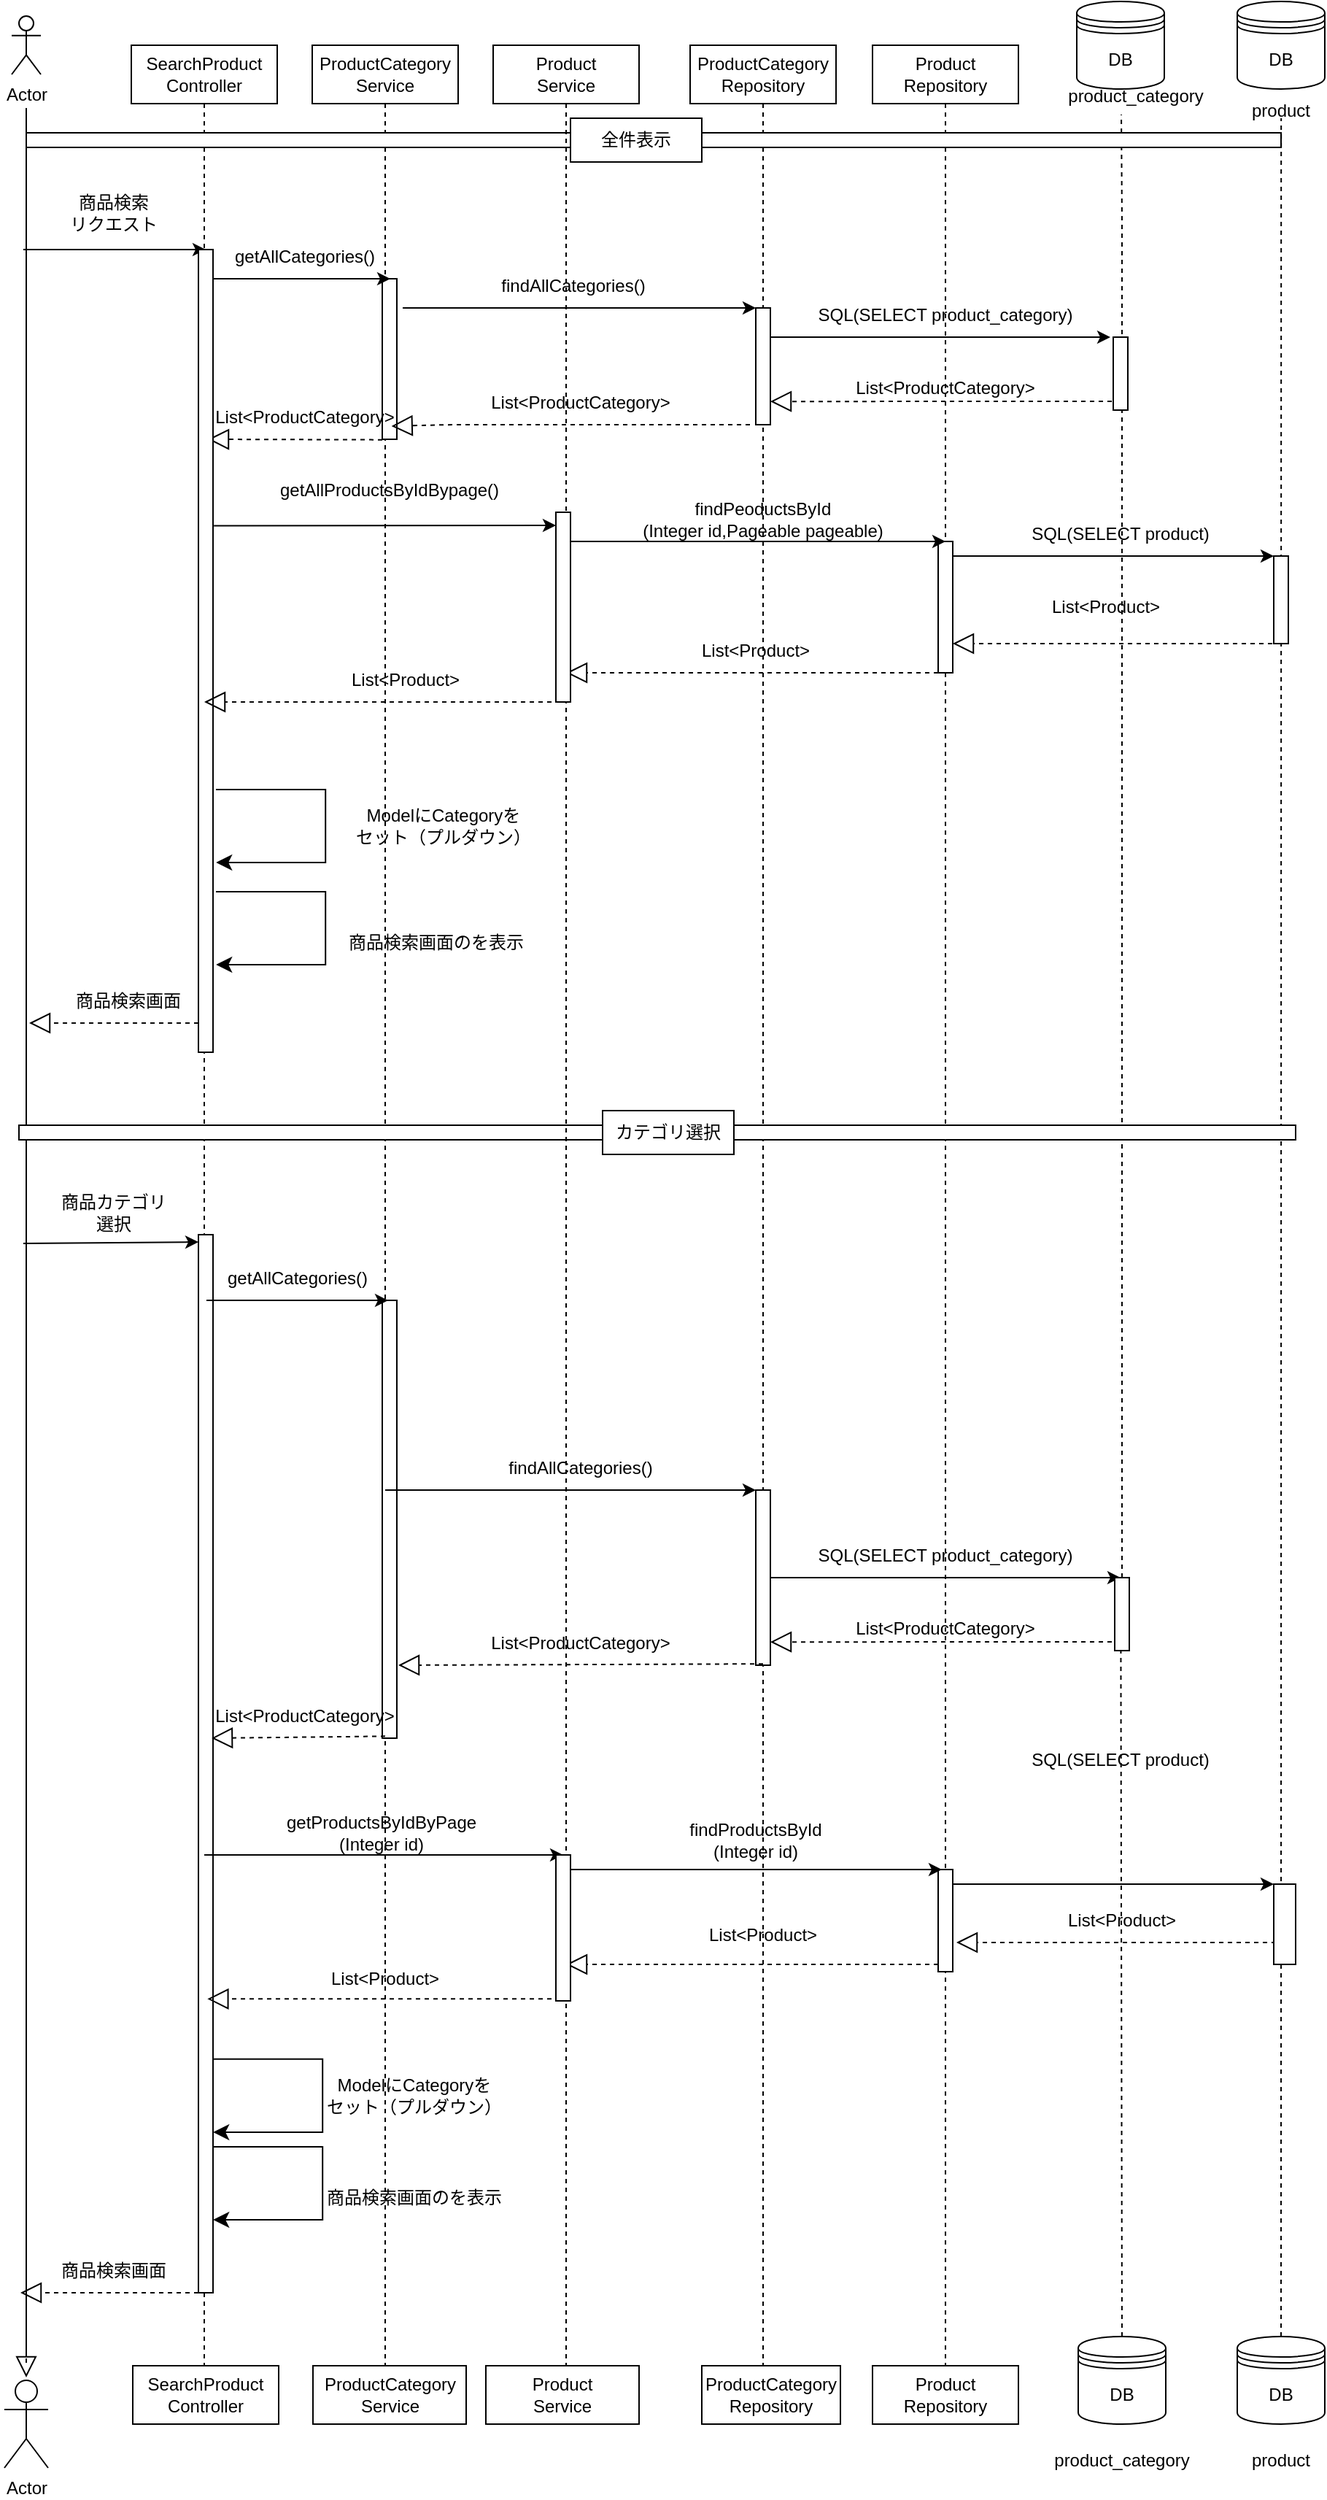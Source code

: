 <mxfile>
    <diagram id="aVZkCjCxLxo7ZX7enFjL" name="ページ1">
        <mxGraphModel dx="1766" dy="419" grid="1" gridSize="10" guides="1" tooltips="1" connect="1" arrows="1" fold="1" page="1" pageScale="1" pageWidth="850" pageHeight="1100" math="0" shadow="0">
            <root>
                <mxCell id="0"/>
                <mxCell id="1" parent="0"/>
                <mxCell id="2" value="Actor" style="shape=umlActor;verticalLabelPosition=bottom;verticalAlign=top;html=1;outlineConnect=0;" parent="1" vertex="1">
                    <mxGeometry x="-140" y="20" width="20" height="40" as="geometry"/>
                </mxCell>
                <mxCell id="3" value="SearchProduct&lt;div&gt;Controller&lt;/div&gt;" style="shape=umlLifeline;perimeter=lifelinePerimeter;whiteSpace=wrap;html=1;container=1;dropTarget=0;collapsible=0;recursiveResize=0;outlineConnect=0;portConstraint=eastwest;newEdgeStyle={&quot;curved&quot;:0,&quot;rounded&quot;:0};" parent="1" vertex="1">
                    <mxGeometry x="-58" y="40" width="100" height="1600" as="geometry"/>
                </mxCell>
                <mxCell id="8" value="ProductCategory&lt;div&gt;Service&lt;/div&gt;" style="shape=umlLifeline;perimeter=lifelinePerimeter;whiteSpace=wrap;html=1;container=1;dropTarget=0;collapsible=0;recursiveResize=0;outlineConnect=0;portConstraint=eastwest;newEdgeStyle={&quot;curved&quot;:0,&quot;rounded&quot;:0};" parent="1" vertex="1">
                    <mxGeometry x="66" y="40" width="100" height="1620" as="geometry"/>
                </mxCell>
                <mxCell id="11" value="ProductCategory&lt;div&gt;Repository&lt;/div&gt;" style="shape=umlLifeline;perimeter=lifelinePerimeter;whiteSpace=wrap;html=1;container=1;dropTarget=0;collapsible=0;recursiveResize=0;outlineConnect=0;portConstraint=eastwest;newEdgeStyle={&quot;curved&quot;:0,&quot;rounded&quot;:0};" parent="1" vertex="1">
                    <mxGeometry x="325" y="40" width="100" height="1610" as="geometry"/>
                </mxCell>
                <mxCell id="12" value="Product&lt;div&gt;Repository&lt;/div&gt;" style="shape=umlLifeline;perimeter=lifelinePerimeter;whiteSpace=wrap;html=1;container=1;dropTarget=0;collapsible=0;recursiveResize=0;outlineConnect=0;portConstraint=eastwest;newEdgeStyle={&quot;curved&quot;:0,&quot;rounded&quot;:0};" parent="1" vertex="1">
                    <mxGeometry x="450" y="40" width="100" height="1610" as="geometry"/>
                </mxCell>
                <mxCell id="13" value="DB" style="shape=datastore;whiteSpace=wrap;html=1;" parent="1" vertex="1">
                    <mxGeometry x="590" y="10" width="60" height="60" as="geometry"/>
                </mxCell>
                <mxCell id="14" value="DB" style="shape=datastore;whiteSpace=wrap;html=1;" parent="1" vertex="1">
                    <mxGeometry x="700" y="10" width="60" height="60" as="geometry"/>
                </mxCell>
                <mxCell id="15" value="product_category" style="text;html=1;align=center;verticalAlign=middle;resizable=0;points=[];autosize=1;strokeColor=none;fillColor=none;" parent="1" vertex="1">
                    <mxGeometry x="570" y="60" width="120" height="30" as="geometry"/>
                </mxCell>
                <mxCell id="16" value="product" style="text;html=1;align=center;verticalAlign=middle;whiteSpace=wrap;rounded=0;" parent="1" vertex="1">
                    <mxGeometry x="700" y="80" width="60" height="10" as="geometry"/>
                </mxCell>
                <mxCell id="18" value="" style="endArrow=block;dashed=1;endFill=0;endSize=12;html=1;" parent="1" edge="1">
                    <mxGeometry width="160" relative="1" as="geometry">
                        <mxPoint x="-130" y="1628" as="sourcePoint"/>
                        <mxPoint x="-130" y="1638" as="targetPoint"/>
                        <Array as="points">
                            <mxPoint x="-130" y="78"/>
                        </Array>
                    </mxGeometry>
                </mxCell>
                <mxCell id="38" value="" style="endArrow=classic;html=1;entryX=0;entryY=0;entryDx=0;entryDy=0;" parent="1" edge="1">
                    <mxGeometry width="50" height="50" relative="1" as="geometry">
                        <mxPoint x="-132" y="180" as="sourcePoint"/>
                        <mxPoint x="-7" y="180.0" as="targetPoint"/>
                    </mxGeometry>
                </mxCell>
                <mxCell id="43" value="" style="rounded=0;whiteSpace=wrap;html=1;" parent="1" vertex="1">
                    <mxGeometry x="114" y="200" width="10" height="110" as="geometry"/>
                </mxCell>
                <mxCell id="48" value="" style="rounded=0;whiteSpace=wrap;html=1;" parent="1" vertex="1">
                    <mxGeometry x="370" y="220" width="10" height="80" as="geometry"/>
                </mxCell>
                <mxCell id="49" value="" style="rounded=0;whiteSpace=wrap;html=1;" parent="1" vertex="1">
                    <mxGeometry x="495" y="380" width="10" height="90" as="geometry"/>
                </mxCell>
                <mxCell id="54" value="" style="endArrow=classic;html=1;" parent="1" edge="1">
                    <mxGeometry width="50" height="50" relative="1" as="geometry">
                        <mxPoint x="-5" y="200" as="sourcePoint"/>
                        <mxPoint x="119.5" y="200" as="targetPoint"/>
                    </mxGeometry>
                </mxCell>
                <mxCell id="58" value="" style="endArrow=classic;html=1;" parent="1" edge="1">
                    <mxGeometry width="50" height="50" relative="1" as="geometry">
                        <mxPoint x="380" y="240" as="sourcePoint"/>
                        <mxPoint x="613" y="240" as="targetPoint"/>
                        <Array as="points">
                            <mxPoint x="460" y="240"/>
                        </Array>
                    </mxGeometry>
                </mxCell>
                <mxCell id="60" value="" style="endArrow=block;dashed=1;endFill=0;endSize=12;html=1;" parent="1" edge="1">
                    <mxGeometry width="160" relative="1" as="geometry">
                        <mxPoint x="620" y="284" as="sourcePoint"/>
                        <mxPoint x="380" y="284.09" as="targetPoint"/>
                    </mxGeometry>
                </mxCell>
                <mxCell id="61" value="" style="endArrow=block;dashed=1;endFill=0;endSize=12;html=1;entryX=0.633;entryY=0.918;entryDx=0;entryDy=0;entryPerimeter=0;" parent="1" target="43" edge="1">
                    <mxGeometry width="160" relative="1" as="geometry">
                        <mxPoint x="366" y="300" as="sourcePoint"/>
                        <mxPoint x="130" y="310" as="targetPoint"/>
                        <Array as="points">
                            <mxPoint x="160" y="300"/>
                        </Array>
                    </mxGeometry>
                </mxCell>
                <mxCell id="62" value="" style="endArrow=block;dashed=1;endFill=0;endSize=12;html=1;" parent="1" edge="1">
                    <mxGeometry width="160" relative="1" as="geometry">
                        <mxPoint x="114" y="310.33" as="sourcePoint"/>
                        <mxPoint x="-5.5" y="310" as="targetPoint"/>
                    </mxGeometry>
                </mxCell>
                <mxCell id="63" value="" style="endArrow=classic;html=1;exitX=1.056;exitY=0.344;exitDx=0;exitDy=0;exitPerimeter=0;" parent="1" source="70" edge="1">
                    <mxGeometry width="50" height="50" relative="1" as="geometry">
                        <mxPoint x="-12.003" y="364.33" as="sourcePoint"/>
                        <mxPoint x="233" y="369" as="targetPoint"/>
                    </mxGeometry>
                </mxCell>
                <mxCell id="64" value="" style="endArrow=classic;html=1;" parent="1" edge="1">
                    <mxGeometry width="50" height="50" relative="1" as="geometry">
                        <mxPoint x="241" y="380" as="sourcePoint"/>
                        <mxPoint x="500" y="380" as="targetPoint"/>
                        <Array as="points">
                            <mxPoint x="416" y="380"/>
                        </Array>
                    </mxGeometry>
                </mxCell>
                <mxCell id="66" value="" style="endArrow=block;dashed=1;endFill=0;endSize=12;html=1;" parent="1" edge="1">
                    <mxGeometry width="160" relative="1" as="geometry">
                        <mxPoint x="730" y="450" as="sourcePoint"/>
                        <mxPoint x="505" y="450" as="targetPoint"/>
                    </mxGeometry>
                </mxCell>
                <mxCell id="67" value="" style="endArrow=block;dashed=1;endFill=0;endSize=12;html=1;" parent="1" target="186" edge="1">
                    <mxGeometry width="160" relative="1" as="geometry">
                        <mxPoint x="495" y="470" as="sourcePoint"/>
                        <mxPoint x="380" y="470" as="targetPoint"/>
                    </mxGeometry>
                </mxCell>
                <mxCell id="70" value="" style="rounded=0;whiteSpace=wrap;html=1;" parent="1" vertex="1">
                    <mxGeometry x="-12" y="180" width="10" height="550" as="geometry"/>
                </mxCell>
                <mxCell id="73" value="" style="edgeStyle=segmentEdgeStyle;endArrow=classic;html=1;curved=0;rounded=0;endSize=8;startSize=8;" parent="1" edge="1">
                    <mxGeometry width="50" height="50" relative="1" as="geometry">
                        <mxPoint y="620" as="sourcePoint"/>
                        <mxPoint x="0.09" y="670" as="targetPoint"/>
                        <Array as="points">
                            <mxPoint x="75.09" y="620"/>
                            <mxPoint x="75.09" y="670"/>
                            <mxPoint x="0.09" y="670"/>
                        </Array>
                    </mxGeometry>
                </mxCell>
                <mxCell id="74" value="" style="edgeStyle=segmentEdgeStyle;endArrow=classic;html=1;curved=0;rounded=0;endSize=8;startSize=8;" parent="1" edge="1">
                    <mxGeometry width="50" height="50" relative="1" as="geometry">
                        <mxPoint y="550" as="sourcePoint"/>
                        <mxPoint x="0.09" y="600" as="targetPoint"/>
                        <Array as="points">
                            <mxPoint x="75.09" y="550"/>
                            <mxPoint x="75.09" y="600"/>
                            <mxPoint x="0.09" y="600"/>
                        </Array>
                    </mxGeometry>
                </mxCell>
                <mxCell id="75" value="" style="endArrow=none;dashed=1;html=1;entryX=0.421;entryY=0.918;entryDx=0;entryDy=0;entryPerimeter=0;" parent="1" source="174" target="15" edge="1">
                    <mxGeometry width="50" height="50" relative="1" as="geometry">
                        <mxPoint x="630" y="1970" as="sourcePoint"/>
                        <mxPoint x="680" y="160" as="targetPoint"/>
                        <Array as="points">
                            <mxPoint x="621" y="160"/>
                        </Array>
                    </mxGeometry>
                </mxCell>
                <mxCell id="76" value="" style="endArrow=none;dashed=1;html=1;entryX=0.421;entryY=0.918;entryDx=0;entryDy=0;entryPerimeter=0;exitX=0.5;exitY=0;exitDx=0;exitDy=0;" parent="1" source="167" edge="1">
                    <mxGeometry width="50" height="50" relative="1" as="geometry">
                        <mxPoint x="730" y="1578.667" as="sourcePoint"/>
                        <mxPoint x="730.09" y="90" as="targetPoint"/>
                        <Array as="points"/>
                    </mxGeometry>
                </mxCell>
                <mxCell id="35" value="" style="rounded=0;whiteSpace=wrap;html=1;" parent="1" vertex="1">
                    <mxGeometry x="-130" y="100" width="860" height="10" as="geometry"/>
                </mxCell>
                <mxCell id="77" value="" style="endArrow=block;dashed=1;endFill=0;endSize=12;html=1;" parent="1" edge="1">
                    <mxGeometry width="160" relative="1" as="geometry">
                        <mxPoint x="-12" y="710" as="sourcePoint"/>
                        <mxPoint x="-128" y="710" as="targetPoint"/>
                    </mxGeometry>
                </mxCell>
                <mxCell id="78" value="商品検索&lt;div&gt;リクエスト&lt;/div&gt;" style="text;html=1;align=center;verticalAlign=middle;whiteSpace=wrap;rounded=0;" parent="1" vertex="1">
                    <mxGeometry x="-120" y="140" width="100" height="30" as="geometry"/>
                </mxCell>
                <mxCell id="80" value="getAllCategories()" style="text;html=1;align=center;verticalAlign=middle;whiteSpace=wrap;rounded=0;" parent="1" vertex="1">
                    <mxGeometry x="16" y="170" width="90" height="30" as="geometry"/>
                </mxCell>
                <mxCell id="28" value="全件表示" style="rounded=0;whiteSpace=wrap;html=1;" parent="1" vertex="1">
                    <mxGeometry x="243" y="90" width="90" height="30" as="geometry"/>
                </mxCell>
                <mxCell id="83" value="SQL(SELECT product_category)" style="text;html=1;align=center;verticalAlign=middle;whiteSpace=wrap;rounded=0;" parent="1" vertex="1">
                    <mxGeometry x="410" y="210" width="180" height="30" as="geometry"/>
                </mxCell>
                <mxCell id="85" value="List&amp;lt;ProductCategory&amp;gt;" style="text;html=1;align=center;verticalAlign=middle;whiteSpace=wrap;rounded=0;" parent="1" vertex="1">
                    <mxGeometry x="470" y="260" width="60" height="30" as="geometry"/>
                </mxCell>
                <mxCell id="86" value="List&amp;lt;ProductCategory&amp;gt;" style="text;html=1;align=center;verticalAlign=middle;whiteSpace=wrap;rounded=0;" parent="1" vertex="1">
                    <mxGeometry x="220" y="270" width="60" height="30" as="geometry"/>
                </mxCell>
                <mxCell id="87" value="List&amp;lt;ProductCategory&amp;gt;" style="text;html=1;align=center;verticalAlign=middle;whiteSpace=wrap;rounded=0;" parent="1" vertex="1">
                    <mxGeometry x="36" y="280" width="50" height="30" as="geometry"/>
                </mxCell>
                <mxCell id="88" value="getAllProductsByIdBypage()" style="text;html=1;align=center;verticalAlign=middle;whiteSpace=wrap;rounded=0;" parent="1" vertex="1">
                    <mxGeometry x="89" y="330" width="60" height="30" as="geometry"/>
                </mxCell>
                <mxCell id="89" value="findPeoductsById&lt;div&gt;(Integer id,Pageable pageable)&lt;/div&gt;" style="text;html=1;align=center;verticalAlign=middle;whiteSpace=wrap;rounded=0;" parent="1" vertex="1">
                    <mxGeometry x="280" y="350" width="190" height="30" as="geometry"/>
                </mxCell>
                <mxCell id="90" value="SQL(SELECT product)" style="text;html=1;align=center;verticalAlign=middle;whiteSpace=wrap;rounded=0;" parent="1" vertex="1">
                    <mxGeometry x="530" y="360" width="180" height="30" as="geometry"/>
                </mxCell>
                <mxCell id="92" value="" style="endArrow=classic;html=1;entryX=0;entryY=0;entryDx=0;entryDy=0;" parent="1" edge="1">
                    <mxGeometry width="50" height="50" relative="1" as="geometry">
                        <mxPoint x="505" y="390" as="sourcePoint"/>
                        <mxPoint x="725" y="390" as="targetPoint"/>
                    </mxGeometry>
                </mxCell>
                <mxCell id="96" value="List&amp;lt;Product&amp;gt;" style="text;html=1;align=center;verticalAlign=middle;whiteSpace=wrap;rounded=0;" parent="1" vertex="1">
                    <mxGeometry x="580" y="410" width="60" height="30" as="geometry"/>
                </mxCell>
                <mxCell id="97" value="List&amp;lt;Product&amp;gt;" style="text;html=1;align=center;verticalAlign=middle;whiteSpace=wrap;rounded=0;" parent="1" vertex="1">
                    <mxGeometry x="340" y="440" width="60" height="30" as="geometry"/>
                </mxCell>
                <mxCell id="99" value="List&amp;lt;Product&amp;gt;" style="text;html=1;align=center;verticalAlign=middle;whiteSpace=wrap;rounded=0;" parent="1" vertex="1">
                    <mxGeometry x="100" y="460" width="60" height="30" as="geometry"/>
                </mxCell>
                <mxCell id="101" value="ModelにCategoryを&lt;div&gt;セット（プルダウン）&lt;/div&gt;" style="text;html=1;align=center;verticalAlign=middle;whiteSpace=wrap;rounded=0;" parent="1" vertex="1">
                    <mxGeometry x="86" y="560" width="140" height="30" as="geometry"/>
                </mxCell>
                <mxCell id="102" value="商品検索画面のを表示" style="text;html=1;align=center;verticalAlign=middle;whiteSpace=wrap;rounded=0;" parent="1" vertex="1">
                    <mxGeometry x="86" y="640" width="130" height="30" as="geometry"/>
                </mxCell>
                <mxCell id="103" value="商品検索画面" style="text;html=1;align=center;verticalAlign=middle;whiteSpace=wrap;rounded=0;" parent="1" vertex="1">
                    <mxGeometry x="-100" y="680" width="80" height="30" as="geometry"/>
                </mxCell>
                <mxCell id="109" value="" style="rounded=0;whiteSpace=wrap;html=1;" parent="1" vertex="1">
                    <mxGeometry x="-12" y="855" width="10" height="725" as="geometry"/>
                </mxCell>
                <mxCell id="118" value="" style="endArrow=classic;html=1;" parent="1" edge="1">
                    <mxGeometry width="50" height="50" relative="1" as="geometry">
                        <mxPoint x="-132" y="861" as="sourcePoint"/>
                        <mxPoint x="-12" y="860" as="targetPoint"/>
                    </mxGeometry>
                </mxCell>
                <mxCell id="119" value="" style="rounded=0;whiteSpace=wrap;html=1;" parent="1" vertex="1">
                    <mxGeometry x="114" y="900" width="10" height="300" as="geometry"/>
                </mxCell>
                <mxCell id="120" value="" style="rounded=0;whiteSpace=wrap;html=1;" parent="1" vertex="1">
                    <mxGeometry x="370" y="1030" width="10" height="120" as="geometry"/>
                </mxCell>
                <mxCell id="121" value="" style="rounded=0;whiteSpace=wrap;html=1;" parent="1" vertex="1">
                    <mxGeometry x="495" y="1290" width="10" height="70" as="geometry"/>
                </mxCell>
                <mxCell id="122" value="" style="endArrow=classic;html=1;" parent="1" edge="1">
                    <mxGeometry width="50" height="50" relative="1" as="geometry">
                        <mxPoint x="-6.5" y="900" as="sourcePoint"/>
                        <mxPoint x="118" y="900" as="targetPoint"/>
                    </mxGeometry>
                </mxCell>
                <mxCell id="123" value="" style="endArrow=classic;html=1;" parent="1" source="8" edge="1">
                    <mxGeometry width="50" height="50" relative="1" as="geometry">
                        <mxPoint x="230" y="1030" as="sourcePoint"/>
                        <mxPoint x="370" y="1030" as="targetPoint"/>
                    </mxGeometry>
                </mxCell>
                <mxCell id="124" value="" style="endArrow=classic;html=1;" parent="1" edge="1">
                    <mxGeometry width="50" height="50" relative="1" as="geometry">
                        <mxPoint x="380" y="1090" as="sourcePoint"/>
                        <mxPoint x="620" y="1090" as="targetPoint"/>
                        <Array as="points">
                            <mxPoint x="460" y="1090"/>
                        </Array>
                    </mxGeometry>
                </mxCell>
                <mxCell id="125" value="" style="endArrow=block;dashed=1;endFill=0;endSize=12;html=1;" parent="1" edge="1">
                    <mxGeometry width="160" relative="1" as="geometry">
                        <mxPoint x="620" y="1134" as="sourcePoint"/>
                        <mxPoint x="380" y="1134.09" as="targetPoint"/>
                    </mxGeometry>
                </mxCell>
                <mxCell id="126" value="" style="endArrow=block;dashed=1;endFill=0;endSize=12;html=1;" parent="1" edge="1">
                    <mxGeometry width="160" relative="1" as="geometry">
                        <mxPoint x="375" y="1149.09" as="sourcePoint"/>
                        <mxPoint x="125" y="1150" as="targetPoint"/>
                    </mxGeometry>
                </mxCell>
                <mxCell id="128" value="" style="endArrow=classic;html=1;entryX=0.5;entryY=0;entryDx=0;entryDy=0;" parent="1" source="3" target="196" edge="1">
                    <mxGeometry width="50" height="50" relative="1" as="geometry">
                        <mxPoint y="1260" as="sourcePoint"/>
                        <mxPoint x="236" y="1257" as="targetPoint"/>
                    </mxGeometry>
                </mxCell>
                <mxCell id="129" value="" style="endArrow=classic;html=1;" parent="1" edge="1">
                    <mxGeometry width="50" height="50" relative="1" as="geometry">
                        <mxPoint x="243" y="1290" as="sourcePoint"/>
                        <mxPoint x="497.5" y="1290" as="targetPoint"/>
                    </mxGeometry>
                </mxCell>
                <mxCell id="130" value="" style="endArrow=block;dashed=1;endFill=0;endSize=12;html=1;" parent="1" edge="1">
                    <mxGeometry width="160" relative="1" as="geometry">
                        <mxPoint x="732.5" y="1340" as="sourcePoint"/>
                        <mxPoint x="507.5" y="1340" as="targetPoint"/>
                    </mxGeometry>
                </mxCell>
                <mxCell id="131" value="" style="endArrow=block;dashed=1;endFill=0;endSize=12;html=1;" parent="1" target="186" edge="1">
                    <mxGeometry width="160" relative="1" as="geometry">
                        <mxPoint x="495" y="1355" as="sourcePoint"/>
                        <mxPoint x="380" y="1355" as="targetPoint"/>
                    </mxGeometry>
                </mxCell>
                <mxCell id="133" value="" style="endArrow=block;dashed=1;endFill=0;endSize=12;html=1;" parent="1" edge="1">
                    <mxGeometry width="160" relative="1" as="geometry">
                        <mxPoint x="236" y="1378.67" as="sourcePoint"/>
                        <mxPoint x="-5.833" y="1378.67" as="targetPoint"/>
                    </mxGeometry>
                </mxCell>
                <mxCell id="134" value="" style="edgeStyle=segmentEdgeStyle;endArrow=classic;html=1;curved=0;rounded=0;endSize=8;startSize=8;" parent="1" edge="1">
                    <mxGeometry width="50" height="50" relative="1" as="geometry">
                        <mxPoint x="-2" y="1480" as="sourcePoint"/>
                        <mxPoint x="-1.91" y="1530" as="targetPoint"/>
                        <Array as="points">
                            <mxPoint x="73.09" y="1480"/>
                            <mxPoint x="73.09" y="1530"/>
                            <mxPoint x="-1.91" y="1530"/>
                        </Array>
                    </mxGeometry>
                </mxCell>
                <mxCell id="135" value="" style="edgeStyle=segmentEdgeStyle;endArrow=classic;html=1;curved=0;rounded=0;endSize=8;startSize=8;" parent="1" edge="1">
                    <mxGeometry width="50" height="50" relative="1" as="geometry">
                        <mxPoint x="-2.0" y="1419.93" as="sourcePoint"/>
                        <mxPoint x="-1.91" y="1469.93" as="targetPoint"/>
                        <Array as="points">
                            <mxPoint x="73.09" y="1419.93"/>
                            <mxPoint x="73.09" y="1469.93"/>
                            <mxPoint x="-1.91" y="1469.93"/>
                        </Array>
                    </mxGeometry>
                </mxCell>
                <mxCell id="136" value="" style="endArrow=block;dashed=1;endFill=0;endSize=12;html=1;exitX=-0.261;exitY=0.783;exitDx=0;exitDy=0;exitPerimeter=0;" parent="1" edge="1">
                    <mxGeometry width="160" relative="1" as="geometry">
                        <mxPoint x="-12" y="1580" as="sourcePoint"/>
                        <mxPoint x="-134" y="1580" as="targetPoint"/>
                    </mxGeometry>
                </mxCell>
                <mxCell id="137" value="商品カテゴリ&lt;div&gt;選択&lt;/div&gt;" style="text;html=1;align=center;verticalAlign=middle;whiteSpace=wrap;rounded=0;" parent="1" vertex="1">
                    <mxGeometry x="-120" y="825" width="100" height="30" as="geometry"/>
                </mxCell>
                <mxCell id="140" value="SQL(SELECT product_category)" style="text;html=1;align=center;verticalAlign=middle;whiteSpace=wrap;rounded=0;" parent="1" vertex="1">
                    <mxGeometry x="410" y="1060" width="180" height="30" as="geometry"/>
                </mxCell>
                <mxCell id="144" value="getProductsByIdByPage&lt;div&gt;(Integer id)&lt;/div&gt;" style="text;html=1;align=center;verticalAlign=middle;whiteSpace=wrap;rounded=0;" parent="1" vertex="1">
                    <mxGeometry x="61" y="1250" width="105" height="30" as="geometry"/>
                </mxCell>
                <mxCell id="145" value="findProductsById&lt;div&gt;(Integer id)&lt;/div&gt;" style="text;html=1;align=center;verticalAlign=middle;whiteSpace=wrap;rounded=0;" parent="1" vertex="1">
                    <mxGeometry x="310" y="1255" width="120" height="30" as="geometry"/>
                </mxCell>
                <mxCell id="146" value="SQL(SELECT product)" style="text;html=1;align=center;verticalAlign=middle;whiteSpace=wrap;rounded=0;" parent="1" vertex="1">
                    <mxGeometry x="530" y="1200" width="180" height="30" as="geometry"/>
                </mxCell>
                <mxCell id="147" value="" style="endArrow=classic;html=1;entryX=0;entryY=0;entryDx=0;entryDy=0;" parent="1" edge="1">
                    <mxGeometry width="50" height="50" relative="1" as="geometry">
                        <mxPoint x="505" y="1300" as="sourcePoint"/>
                        <mxPoint x="725" y="1300" as="targetPoint"/>
                    </mxGeometry>
                </mxCell>
                <mxCell id="148" value="List&amp;lt;Product&amp;gt;" style="text;html=1;align=center;verticalAlign=middle;whiteSpace=wrap;rounded=0;" parent="1" vertex="1">
                    <mxGeometry x="591" y="1310" width="60" height="30" as="geometry"/>
                </mxCell>
                <mxCell id="149" value="List&amp;lt;Product&amp;gt;" style="text;html=1;align=center;verticalAlign=middle;whiteSpace=wrap;rounded=0;" parent="1" vertex="1">
                    <mxGeometry x="345" y="1320" width="60" height="30" as="geometry"/>
                </mxCell>
                <mxCell id="150" value="List&amp;lt;Product&amp;gt;" style="text;html=1;align=center;verticalAlign=middle;whiteSpace=wrap;rounded=0;" parent="1" vertex="1">
                    <mxGeometry x="86" y="1350" width="60" height="30" as="geometry"/>
                </mxCell>
                <mxCell id="152" value="ModelにCategoryを&lt;div&gt;セット（プルダウン）&lt;/div&gt;" style="text;html=1;align=center;verticalAlign=middle;whiteSpace=wrap;rounded=0;" parent="1" vertex="1">
                    <mxGeometry x="66" y="1430" width="140" height="30" as="geometry"/>
                </mxCell>
                <mxCell id="153" value="商品検索画面のを表示" style="text;html=1;align=center;verticalAlign=middle;whiteSpace=wrap;rounded=0;" parent="1" vertex="1">
                    <mxGeometry x="71" y="1500" width="130" height="30" as="geometry"/>
                </mxCell>
                <mxCell id="154" value="商品検索画面" style="text;html=1;align=center;verticalAlign=middle;whiteSpace=wrap;rounded=0;" parent="1" vertex="1">
                    <mxGeometry x="-110" y="1550" width="80" height="30" as="geometry"/>
                </mxCell>
                <mxCell id="159" value="" style="rounded=0;whiteSpace=wrap;html=1;" parent="1" vertex="1">
                    <mxGeometry x="-135" y="780" width="875" height="10" as="geometry"/>
                </mxCell>
                <mxCell id="160" value="カテゴリ選択" style="rounded=0;whiteSpace=wrap;html=1;" parent="1" vertex="1">
                    <mxGeometry x="265" y="770" width="90" height="30" as="geometry"/>
                </mxCell>
                <mxCell id="162" value="&lt;span style=&quot;color: rgb(0, 0, 0);&quot;&gt;SearchProduct&lt;/span&gt;&lt;div&gt;Controller&lt;/div&gt;" style="rounded=0;whiteSpace=wrap;html=1;" parent="1" vertex="1">
                    <mxGeometry x="-57" y="1630" width="100" height="40" as="geometry"/>
                </mxCell>
                <mxCell id="163" value="&lt;span style=&quot;color: rgb(0, 0, 0);&quot;&gt;ProductCategory&lt;/span&gt;&lt;div&gt;Service&lt;/div&gt;" style="rounded=0;whiteSpace=wrap;html=1;" parent="1" vertex="1">
                    <mxGeometry x="66.5" y="1630" width="105" height="40" as="geometry"/>
                </mxCell>
                <mxCell id="164" value="&lt;span style=&quot;color: rgb(0, 0, 0);&quot;&gt;ProductCategory&lt;/span&gt;&lt;div&gt;Repository&lt;/div&gt;" style="rounded=0;whiteSpace=wrap;html=1;" parent="1" vertex="1">
                    <mxGeometry x="333" y="1630" width="95" height="40" as="geometry"/>
                </mxCell>
                <mxCell id="165" value="&lt;span style=&quot;color: rgb(0, 0, 0);&quot;&gt;Product&lt;/span&gt;&lt;div&gt;Repository&lt;/div&gt;" style="rounded=0;whiteSpace=wrap;html=1;" parent="1" vertex="1">
                    <mxGeometry x="450" y="1630" width="100" height="40" as="geometry"/>
                </mxCell>
                <mxCell id="166" value="DB" style="shape=datastore;whiteSpace=wrap;html=1;" parent="1" vertex="1">
                    <mxGeometry x="591" y="1610" width="60" height="60" as="geometry"/>
                </mxCell>
                <mxCell id="167" value="DB" style="shape=datastore;whiteSpace=wrap;html=1;" parent="1" vertex="1">
                    <mxGeometry x="700" y="1610" width="60" height="60" as="geometry"/>
                </mxCell>
                <mxCell id="171" value="" style="rounded=0;whiteSpace=wrap;html=1;" parent="1" vertex="1">
                    <mxGeometry x="615" y="240" width="10" height="50" as="geometry"/>
                </mxCell>
                <mxCell id="172" value="" style="rounded=0;whiteSpace=wrap;html=1;" parent="1" vertex="1">
                    <mxGeometry x="725" y="390" width="10" height="60" as="geometry"/>
                </mxCell>
                <mxCell id="176" value="" style="endArrow=none;dashed=1;html=1;entryX=0.421;entryY=0.918;entryDx=0;entryDy=0;entryPerimeter=0;exitX=0.5;exitY=0;exitDx=0;exitDy=0;" parent="1" source="166" target="174" edge="1">
                    <mxGeometry width="50" height="50" relative="1" as="geometry">
                        <mxPoint x="620" y="1600" as="sourcePoint"/>
                        <mxPoint x="621" y="88" as="targetPoint"/>
                        <Array as="points"/>
                    </mxGeometry>
                </mxCell>
                <mxCell id="174" value="" style="rounded=0;whiteSpace=wrap;html=1;" parent="1" vertex="1">
                    <mxGeometry x="616" y="1090" width="10" height="50" as="geometry"/>
                </mxCell>
                <mxCell id="177" value="" style="rounded=0;whiteSpace=wrap;html=1;" parent="1" vertex="1">
                    <mxGeometry x="725" y="1300" width="15" height="55" as="geometry"/>
                </mxCell>
                <mxCell id="161" value="Actor" style="shape=umlActor;verticalLabelPosition=bottom;verticalAlign=top;html=1;outlineConnect=0;" parent="1" vertex="1">
                    <mxGeometry x="-145" y="1640" width="30" height="60" as="geometry"/>
                </mxCell>
                <mxCell id="183" value="product_category" style="text;html=1;align=center;verticalAlign=middle;whiteSpace=wrap;rounded=0;" parent="1" vertex="1">
                    <mxGeometry x="591" y="1680" width="60" height="30" as="geometry"/>
                </mxCell>
                <mxCell id="184" value="product" style="text;html=1;align=center;verticalAlign=middle;whiteSpace=wrap;rounded=0;" parent="1" vertex="1">
                    <mxGeometry x="700" y="1680" width="60" height="30" as="geometry"/>
                </mxCell>
                <mxCell id="186" value="Product&lt;div&gt;Service&lt;/div&gt;" style="shape=umlLifeline;perimeter=lifelinePerimeter;whiteSpace=wrap;html=1;container=1;dropTarget=0;collapsible=0;recursiveResize=0;outlineConnect=0;portConstraint=eastwest;newEdgeStyle={&quot;curved&quot;:0,&quot;rounded&quot;:0};" parent="1" vertex="1">
                    <mxGeometry x="190" y="40" width="100" height="1630" as="geometry"/>
                </mxCell>
                <mxCell id="190" value="" style="rounded=0;whiteSpace=wrap;html=1;" parent="1" vertex="1">
                    <mxGeometry x="233" y="360" width="10" height="130" as="geometry"/>
                </mxCell>
                <mxCell id="82" value="findAllCategories()" style="text;html=1;align=center;verticalAlign=middle;whiteSpace=wrap;rounded=0;" parent="1" vertex="1">
                    <mxGeometry x="215" y="190" width="60" height="30" as="geometry"/>
                </mxCell>
                <mxCell id="56" value="" style="endArrow=classic;html=1;" parent="1" edge="1">
                    <mxGeometry width="50" height="50" relative="1" as="geometry">
                        <mxPoint x="128" y="220" as="sourcePoint"/>
                        <mxPoint x="370" y="220" as="targetPoint"/>
                    </mxGeometry>
                </mxCell>
                <mxCell id="68" value="" style="endArrow=block;dashed=1;endFill=0;endSize=12;html=1;" parent="1" target="3" edge="1">
                    <mxGeometry width="160" relative="1" as="geometry">
                        <mxPoint x="230" y="490" as="sourcePoint"/>
                        <mxPoint x="120" y="490" as="targetPoint"/>
                    </mxGeometry>
                </mxCell>
                <mxCell id="196" value="" style="rounded=0;whiteSpace=wrap;html=1;" parent="1" vertex="1">
                    <mxGeometry x="233" y="1280" width="10" height="100" as="geometry"/>
                </mxCell>
                <mxCell id="197" value="" style="endArrow=block;dashed=1;endFill=0;endSize=12;html=1;" parent="1" edge="1">
                    <mxGeometry width="160" relative="1" as="geometry">
                        <mxPoint x="116" y="1198.67" as="sourcePoint"/>
                        <mxPoint x="-3" y="1200" as="targetPoint"/>
                    </mxGeometry>
                </mxCell>
                <mxCell id="204" value="&lt;span style=&quot;color: rgb(0, 0, 0);&quot;&gt;Product&lt;/span&gt;&lt;div&gt;Service&lt;/div&gt;" style="rounded=0;whiteSpace=wrap;html=1;" parent="1" vertex="1">
                    <mxGeometry x="185" y="1630" width="105" height="40" as="geometry"/>
                </mxCell>
                <mxCell id="206" value="getAllCategories()" style="text;html=1;align=center;verticalAlign=middle;whiteSpace=wrap;rounded=0;" vertex="1" parent="1">
                    <mxGeometry x="11" y="870" width="90" height="30" as="geometry"/>
                </mxCell>
                <mxCell id="207" value="findAllCategories()" style="text;html=1;align=center;verticalAlign=middle;whiteSpace=wrap;rounded=0;" vertex="1" parent="1">
                    <mxGeometry x="220" y="1000" width="60" height="30" as="geometry"/>
                </mxCell>
                <mxCell id="208" value="List&amp;lt;ProductCategory&amp;gt;" style="text;html=1;align=center;verticalAlign=middle;whiteSpace=wrap;rounded=0;" vertex="1" parent="1">
                    <mxGeometry x="470" y="1110" width="60" height="30" as="geometry"/>
                </mxCell>
                <mxCell id="209" value="List&amp;lt;ProductCategory&amp;gt;" style="text;html=1;align=center;verticalAlign=middle;whiteSpace=wrap;rounded=0;" vertex="1" parent="1">
                    <mxGeometry x="220" y="1120" width="60" height="30" as="geometry"/>
                </mxCell>
                <mxCell id="210" value="List&amp;lt;ProductCategory&amp;gt;" style="text;html=1;align=center;verticalAlign=middle;whiteSpace=wrap;rounded=0;" vertex="1" parent="1">
                    <mxGeometry x="31" y="1170" width="60" height="30" as="geometry"/>
                </mxCell>
            </root>
        </mxGraphModel>
    </diagram>
</mxfile>